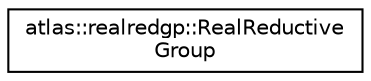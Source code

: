 digraph "Graphical Class Hierarchy"
{
  edge [fontname="Helvetica",fontsize="10",labelfontname="Helvetica",labelfontsize="10"];
  node [fontname="Helvetica",fontsize="10",shape=record];
  rankdir="LR";
  Node1 [label="atlas::realredgp::RealReductive\lGroup",height=0.2,width=0.4,color="black", fillcolor="white", style="filled",URL="$classatlas_1_1realredgp_1_1RealReductiveGroup.html"];
}
